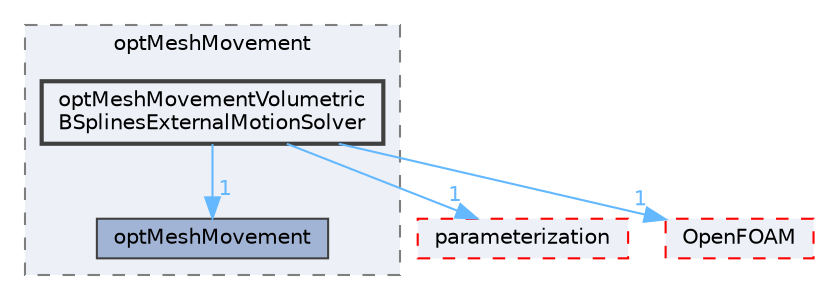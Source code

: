 digraph "src/optimisation/adjointOptimisation/adjoint/optimisation/optMeshMovement/optMeshMovementVolumetricBSplinesExternalMotionSolver"
{
 // LATEX_PDF_SIZE
  bgcolor="transparent";
  edge [fontname=Helvetica,fontsize=10,labelfontname=Helvetica,labelfontsize=10];
  node [fontname=Helvetica,fontsize=10,shape=box,height=0.2,width=0.4];
  compound=true
  subgraph clusterdir_f33cf6d3df2df90519c8bae008080c01 {
    graph [ bgcolor="#edf0f7", pencolor="grey50", label="optMeshMovement", fontname=Helvetica,fontsize=10 style="filled,dashed", URL="dir_f33cf6d3df2df90519c8bae008080c01.html",tooltip=""]
  dir_09a1049f63232b02df57dfefdc67d2c6 [label="optMeshMovement", fillcolor="#a2b4d6", color="grey25", style="filled", URL="dir_09a1049f63232b02df57dfefdc67d2c6.html",tooltip=""];
  dir_a53ebabae7d0cbb17bda6b2c4108d9cb [label="optMeshMovementVolumetric\lBSplinesExternalMotionSolver", fillcolor="#edf0f7", color="grey25", style="filled,bold", URL="dir_a53ebabae7d0cbb17bda6b2c4108d9cb.html",tooltip=""];
  }
  dir_b99de617d441e60a7bad4cdf0a5e480b [label="parameterization", fillcolor="#edf0f7", color="red", style="filled,dashed", URL="dir_b99de617d441e60a7bad4cdf0a5e480b.html",tooltip=""];
  dir_c5473ff19b20e6ec4dfe5c310b3778a8 [label="OpenFOAM", fillcolor="#edf0f7", color="red", style="filled,dashed", URL="dir_c5473ff19b20e6ec4dfe5c310b3778a8.html",tooltip=""];
  dir_a53ebabae7d0cbb17bda6b2c4108d9cb->dir_09a1049f63232b02df57dfefdc67d2c6 [headlabel="1", labeldistance=1.5 headhref="dir_002714_002710.html" href="dir_002714_002710.html" color="steelblue1" fontcolor="steelblue1"];
  dir_a53ebabae7d0cbb17bda6b2c4108d9cb->dir_b99de617d441e60a7bad4cdf0a5e480b [headlabel="1", labeldistance=1.5 headhref="dir_002714_002783.html" href="dir_002714_002783.html" color="steelblue1" fontcolor="steelblue1"];
  dir_a53ebabae7d0cbb17bda6b2c4108d9cb->dir_c5473ff19b20e6ec4dfe5c310b3778a8 [headlabel="1", labeldistance=1.5 headhref="dir_002714_002695.html" href="dir_002714_002695.html" color="steelblue1" fontcolor="steelblue1"];
}
